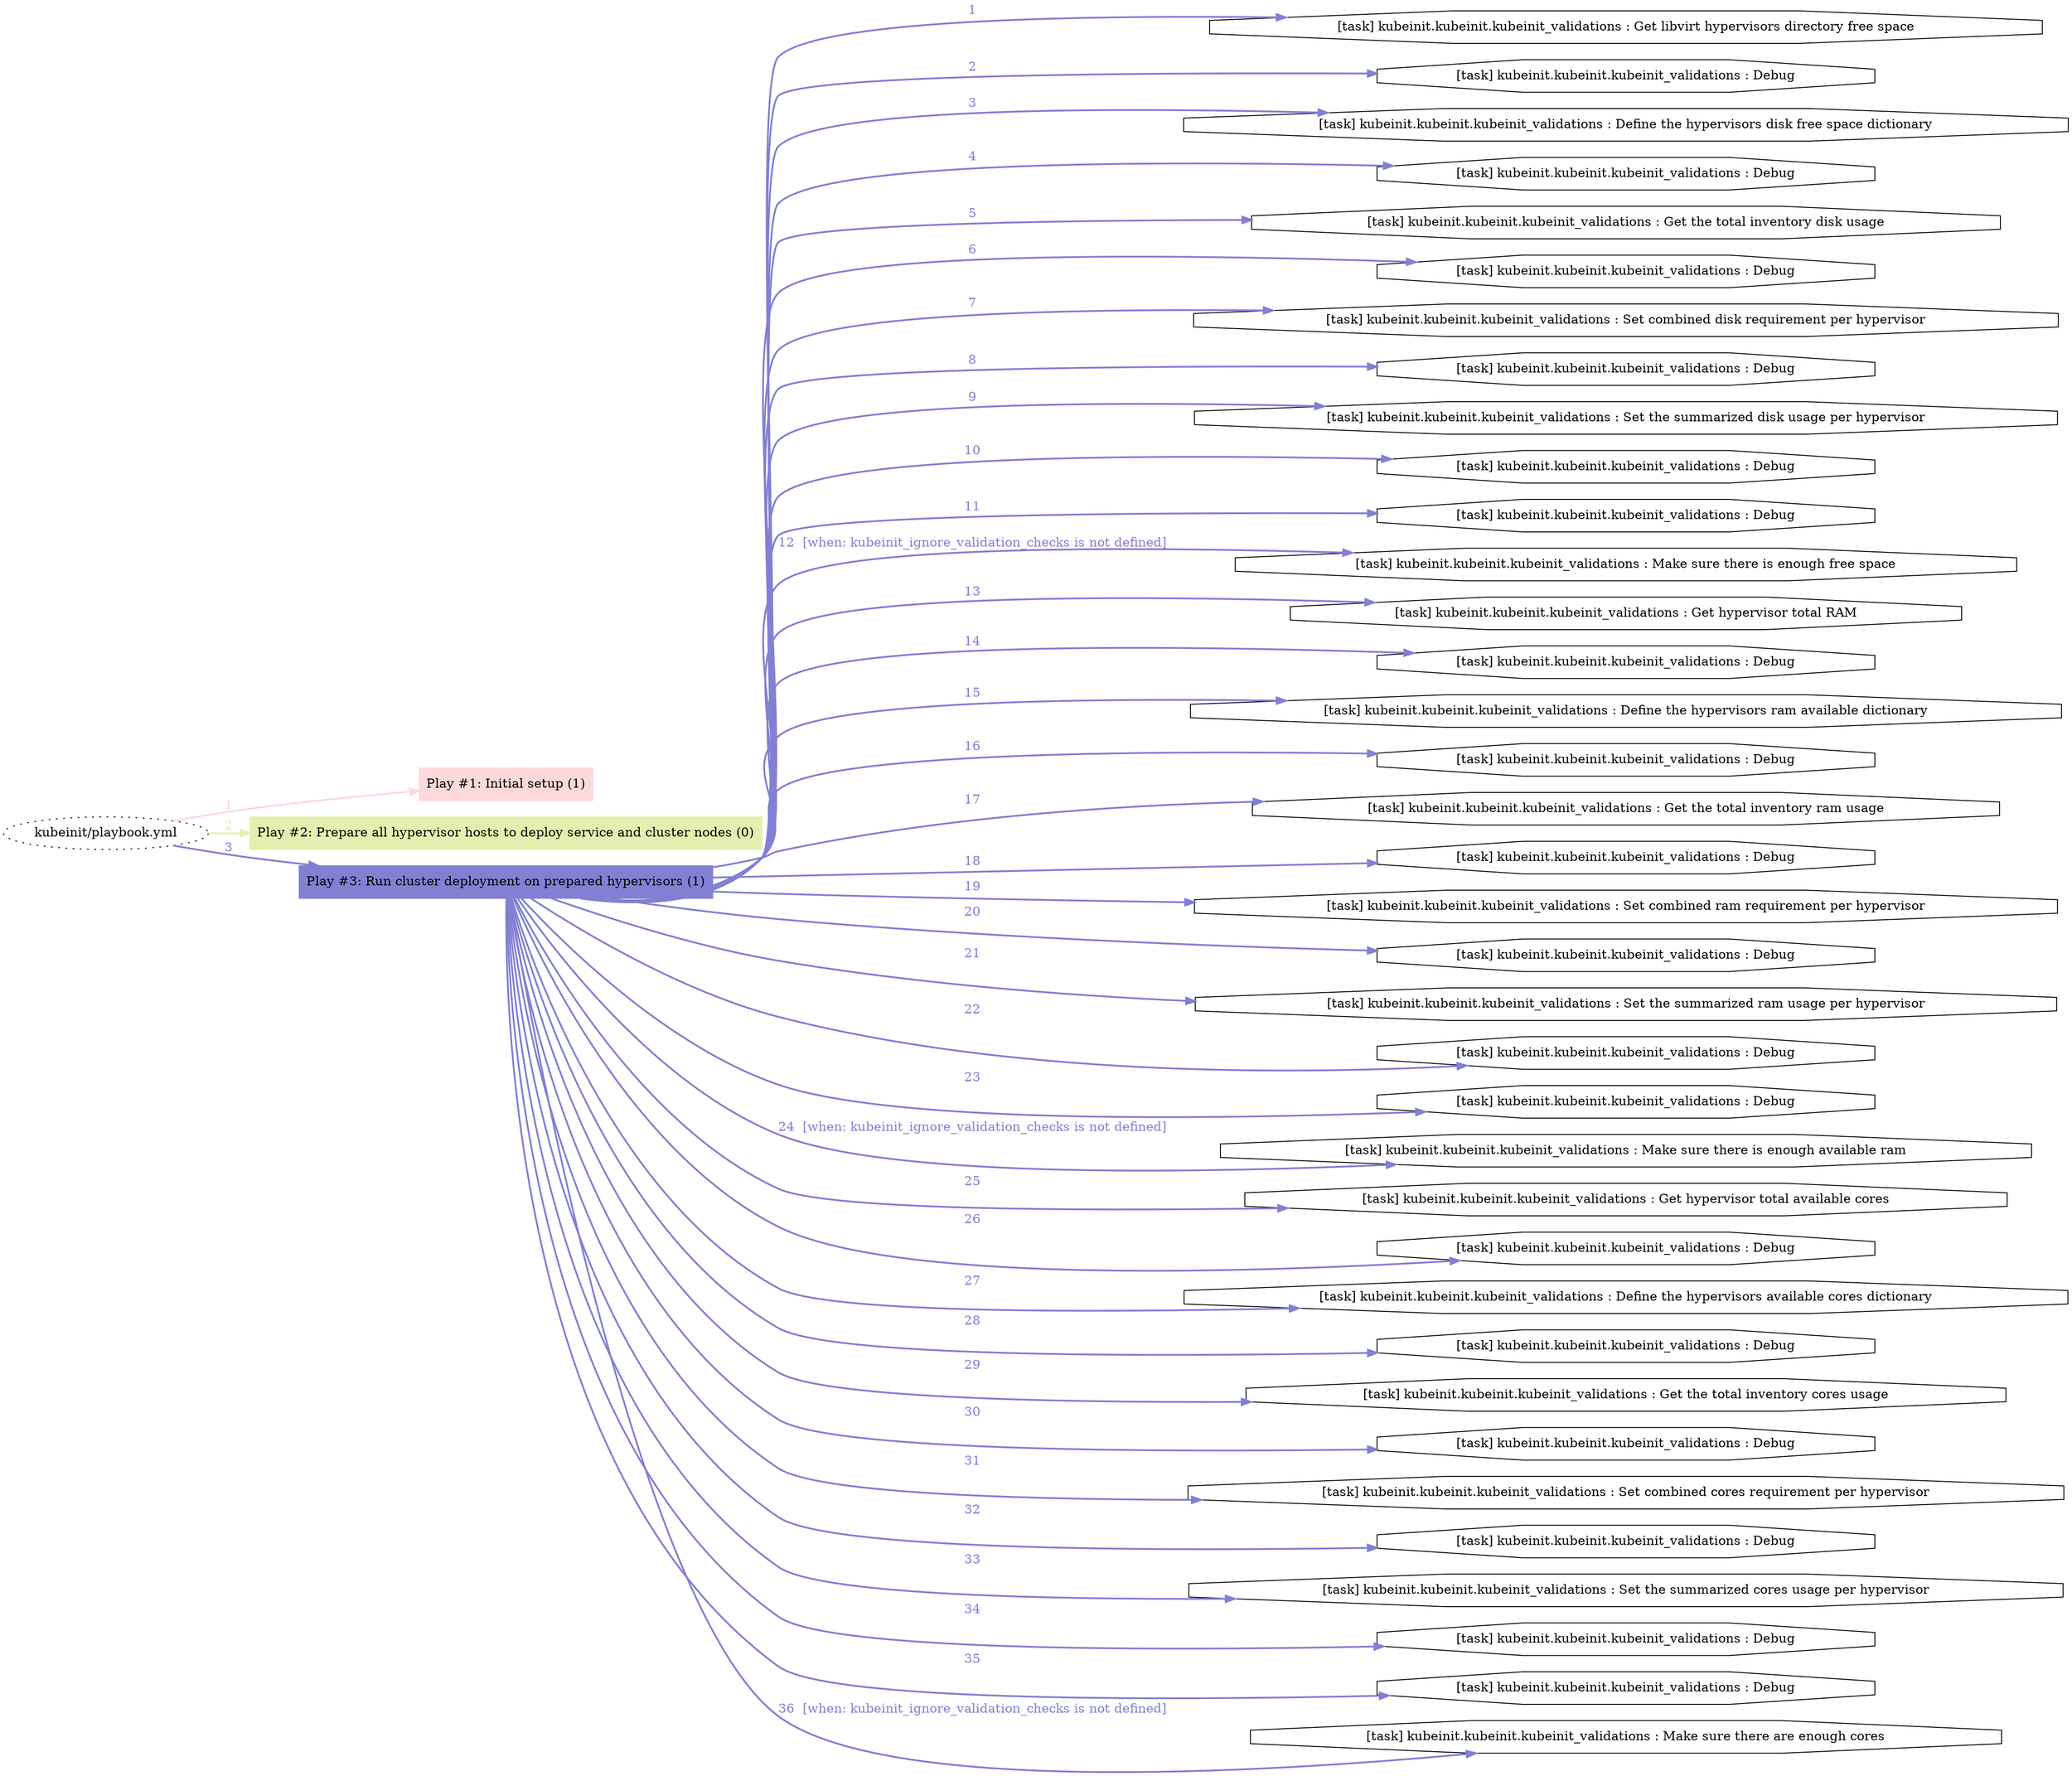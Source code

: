 digraph "kubeinit/playbook.yml "{
	graph [concentrate=true ordering=in rankdir=LR ratio=fill]
	edge [esep=5 sep=10]
	"kubeinit/playbook.yml" [id=root_node style=dotted]
	subgraph "Play #1: Initial setup (1) "{
		"Play #1: Initial setup (1)" [color="#fdd9dc" fontcolor="#000000" id="play_24fb75c2-6815-46d8-88d4-c994b70fb537" shape=box style=filled tooltip=localhost]
		"kubeinit/playbook.yml" -> "Play #1: Initial setup (1)" [label=1 color="#fdd9dc" fontcolor="#fdd9dc" id="edge_13fed484-574b-4e86-bdf0-94949482aa72" style=bold]
	}
	subgraph "Play #2: Prepare all hypervisor hosts to deploy service and cluster nodes (0) "{
		"Play #2: Prepare all hypervisor hosts to deploy service and cluster nodes (0)" [color="#e6eeaf" fontcolor="#000000" id="play_ed9e0b68-f28a-4765-a0ff-b010720c57d9" shape=box style=filled tooltip=""]
		"kubeinit/playbook.yml" -> "Play #2: Prepare all hypervisor hosts to deploy service and cluster nodes (0)" [label=2 color="#e6eeaf" fontcolor="#e6eeaf" id="edge_10acfaeb-43ae-4b09-b0cf-1b58d05eb108" style=bold]
	}
	subgraph "Play #3: Run cluster deployment on prepared hypervisors (1) "{
		"Play #3: Run cluster deployment on prepared hypervisors (1)" [color="#8280d3" fontcolor="#000000" id="play_1e17b2bf-5a1c-4162-bace-7dd18be45314" shape=box style=filled tooltip=localhost]
		"kubeinit/playbook.yml" -> "Play #3: Run cluster deployment on prepared hypervisors (1)" [label=3 color="#8280d3" fontcolor="#8280d3" id="edge_cea04368-3c45-42a5-b824-e70557d52b0d" style=bold]
		"task_83dd01d8-40ab-43de-b536-920f850e17b6" [label="[task] kubeinit.kubeinit.kubeinit_validations : Get libvirt hypervisors directory free space" id="task_83dd01d8-40ab-43de-b536-920f850e17b6" shape=octagon tooltip="[task] kubeinit.kubeinit.kubeinit_validations : Get libvirt hypervisors directory free space"]
		"Play #3: Run cluster deployment on prepared hypervisors (1)" -> "task_83dd01d8-40ab-43de-b536-920f850e17b6" [label=1 color="#8280d3" fontcolor="#8280d3" id="edge_eed8bcc7-b721-48f6-9f1d-303b26edc742" style=bold]
		"task_765f353a-6813-46b3-b814-9992fc77e1b1" [label="[task] kubeinit.kubeinit.kubeinit_validations : Debug" id="task_765f353a-6813-46b3-b814-9992fc77e1b1" shape=octagon tooltip="[task] kubeinit.kubeinit.kubeinit_validations : Debug"]
		"Play #3: Run cluster deployment on prepared hypervisors (1)" -> "task_765f353a-6813-46b3-b814-9992fc77e1b1" [label=2 color="#8280d3" fontcolor="#8280d3" id="edge_e1ec18bd-671f-4e68-92da-dc47e75bf1e6" style=bold]
		"task_bc348d89-4e29-4530-a941-0dc997a96cbf" [label="[task] kubeinit.kubeinit.kubeinit_validations : Define the hypervisors disk free space dictionary" id="task_bc348d89-4e29-4530-a941-0dc997a96cbf" shape=octagon tooltip="[task] kubeinit.kubeinit.kubeinit_validations : Define the hypervisors disk free space dictionary"]
		"Play #3: Run cluster deployment on prepared hypervisors (1)" -> "task_bc348d89-4e29-4530-a941-0dc997a96cbf" [label=3 color="#8280d3" fontcolor="#8280d3" id="edge_081a8d68-b88f-48e8-8dbc-e8920d97f3d1" style=bold]
		"task_a8ff24a5-8932-482c-9c84-efc0dc3304af" [label="[task] kubeinit.kubeinit.kubeinit_validations : Debug" id="task_a8ff24a5-8932-482c-9c84-efc0dc3304af" shape=octagon tooltip="[task] kubeinit.kubeinit.kubeinit_validations : Debug"]
		"Play #3: Run cluster deployment on prepared hypervisors (1)" -> "task_a8ff24a5-8932-482c-9c84-efc0dc3304af" [label=4 color="#8280d3" fontcolor="#8280d3" id="edge_8c5164bc-7c07-4320-beee-6a2cccb878a9" style=bold]
		"task_b8b61879-8832-48c1-b625-a41c710a2b7f" [label="[task] kubeinit.kubeinit.kubeinit_validations : Get the total inventory disk usage" id="task_b8b61879-8832-48c1-b625-a41c710a2b7f" shape=octagon tooltip="[task] kubeinit.kubeinit.kubeinit_validations : Get the total inventory disk usage"]
		"Play #3: Run cluster deployment on prepared hypervisors (1)" -> "task_b8b61879-8832-48c1-b625-a41c710a2b7f" [label=5 color="#8280d3" fontcolor="#8280d3" id="edge_68e0cb77-1fea-4bcd-973f-e47c73256648" style=bold]
		"task_3f01afcd-8ebd-48d8-966e-fad339e99b3b" [label="[task] kubeinit.kubeinit.kubeinit_validations : Debug" id="task_3f01afcd-8ebd-48d8-966e-fad339e99b3b" shape=octagon tooltip="[task] kubeinit.kubeinit.kubeinit_validations : Debug"]
		"Play #3: Run cluster deployment on prepared hypervisors (1)" -> "task_3f01afcd-8ebd-48d8-966e-fad339e99b3b" [label=6 color="#8280d3" fontcolor="#8280d3" id="edge_b365dc70-a351-4009-87c9-35759545b05e" style=bold]
		"task_77aafd21-fff3-408e-82eb-adfe6663bca0" [label="[task] kubeinit.kubeinit.kubeinit_validations : Set combined disk requirement per hypervisor" id="task_77aafd21-fff3-408e-82eb-adfe6663bca0" shape=octagon tooltip="[task] kubeinit.kubeinit.kubeinit_validations : Set combined disk requirement per hypervisor"]
		"Play #3: Run cluster deployment on prepared hypervisors (1)" -> "task_77aafd21-fff3-408e-82eb-adfe6663bca0" [label=7 color="#8280d3" fontcolor="#8280d3" id="edge_20d12fea-7f61-4691-828b-af84dc0120f7" style=bold]
		"task_037be053-4fe4-4d70-ae29-0df8e775f8a9" [label="[task] kubeinit.kubeinit.kubeinit_validations : Debug" id="task_037be053-4fe4-4d70-ae29-0df8e775f8a9" shape=octagon tooltip="[task] kubeinit.kubeinit.kubeinit_validations : Debug"]
		"Play #3: Run cluster deployment on prepared hypervisors (1)" -> "task_037be053-4fe4-4d70-ae29-0df8e775f8a9" [label=8 color="#8280d3" fontcolor="#8280d3" id="edge_b1fc99e5-ca45-46fc-a3d4-a4eb245bf460" style=bold]
		"task_4605a27a-7c1c-4de2-9421-15da4f2d6b1b" [label="[task] kubeinit.kubeinit.kubeinit_validations : Set the summarized disk usage per hypervisor" id="task_4605a27a-7c1c-4de2-9421-15da4f2d6b1b" shape=octagon tooltip="[task] kubeinit.kubeinit.kubeinit_validations : Set the summarized disk usage per hypervisor"]
		"Play #3: Run cluster deployment on prepared hypervisors (1)" -> "task_4605a27a-7c1c-4de2-9421-15da4f2d6b1b" [label=9 color="#8280d3" fontcolor="#8280d3" id="edge_a53407ee-4844-45ca-a3d9-ad08af181c9d" style=bold]
		"task_3b2d5c97-4b31-46d0-ad9c-7cc69aff1fc2" [label="[task] kubeinit.kubeinit.kubeinit_validations : Debug" id="task_3b2d5c97-4b31-46d0-ad9c-7cc69aff1fc2" shape=octagon tooltip="[task] kubeinit.kubeinit.kubeinit_validations : Debug"]
		"Play #3: Run cluster deployment on prepared hypervisors (1)" -> "task_3b2d5c97-4b31-46d0-ad9c-7cc69aff1fc2" [label=10 color="#8280d3" fontcolor="#8280d3" id="edge_acb30db3-51ca-4ca7-af07-5e6d0042d3ae" style=bold]
		"task_53fa88aa-d3af-47ae-af16-f2174f4db0d8" [label="[task] kubeinit.kubeinit.kubeinit_validations : Debug" id="task_53fa88aa-d3af-47ae-af16-f2174f4db0d8" shape=octagon tooltip="[task] kubeinit.kubeinit.kubeinit_validations : Debug"]
		"Play #3: Run cluster deployment on prepared hypervisors (1)" -> "task_53fa88aa-d3af-47ae-af16-f2174f4db0d8" [label=11 color="#8280d3" fontcolor="#8280d3" id="edge_5f9df792-999f-4526-b47f-a001cb876d1e" style=bold]
		"task_f878bf06-3a7a-43f3-aa01-3f13181407a8" [label="[task] kubeinit.kubeinit.kubeinit_validations : Make sure there is enough free space" id="task_f878bf06-3a7a-43f3-aa01-3f13181407a8" shape=octagon tooltip="[task] kubeinit.kubeinit.kubeinit_validations : Make sure there is enough free space"]
		"Play #3: Run cluster deployment on prepared hypervisors (1)" -> "task_f878bf06-3a7a-43f3-aa01-3f13181407a8" [label="12  [when: kubeinit_ignore_validation_checks is not defined]" color="#8280d3" fontcolor="#8280d3" id="edge_513b5e8c-987c-4314-b89c-478ce0f18264" style=bold]
		"task_4ac53af7-c141-413b-a589-34b427cc93d8" [label="[task] kubeinit.kubeinit.kubeinit_validations : Get hypervisor total RAM" id="task_4ac53af7-c141-413b-a589-34b427cc93d8" shape=octagon tooltip="[task] kubeinit.kubeinit.kubeinit_validations : Get hypervisor total RAM"]
		"Play #3: Run cluster deployment on prepared hypervisors (1)" -> "task_4ac53af7-c141-413b-a589-34b427cc93d8" [label=13 color="#8280d3" fontcolor="#8280d3" id="edge_04350db0-8bbb-495c-95ae-53e328a88f4c" style=bold]
		"task_594ea2d7-6e66-4949-a9d5-5295ab7772da" [label="[task] kubeinit.kubeinit.kubeinit_validations : Debug" id="task_594ea2d7-6e66-4949-a9d5-5295ab7772da" shape=octagon tooltip="[task] kubeinit.kubeinit.kubeinit_validations : Debug"]
		"Play #3: Run cluster deployment on prepared hypervisors (1)" -> "task_594ea2d7-6e66-4949-a9d5-5295ab7772da" [label=14 color="#8280d3" fontcolor="#8280d3" id="edge_27223651-2f45-4558-b412-dbca13175197" style=bold]
		"task_8bb328a4-dc4c-479b-bd06-fbf457ba4a7c" [label="[task] kubeinit.kubeinit.kubeinit_validations : Define the hypervisors ram available dictionary" id="task_8bb328a4-dc4c-479b-bd06-fbf457ba4a7c" shape=octagon tooltip="[task] kubeinit.kubeinit.kubeinit_validations : Define the hypervisors ram available dictionary"]
		"Play #3: Run cluster deployment on prepared hypervisors (1)" -> "task_8bb328a4-dc4c-479b-bd06-fbf457ba4a7c" [label=15 color="#8280d3" fontcolor="#8280d3" id="edge_38d2f342-8f7f-40c3-b3f6-7209a01803c3" style=bold]
		"task_2b7b0cb1-8212-4336-896d-6e6e70edd596" [label="[task] kubeinit.kubeinit.kubeinit_validations : Debug" id="task_2b7b0cb1-8212-4336-896d-6e6e70edd596" shape=octagon tooltip="[task] kubeinit.kubeinit.kubeinit_validations : Debug"]
		"Play #3: Run cluster deployment on prepared hypervisors (1)" -> "task_2b7b0cb1-8212-4336-896d-6e6e70edd596" [label=16 color="#8280d3" fontcolor="#8280d3" id="edge_ac8cf32b-25d7-431f-a5b0-e17ff321c5da" style=bold]
		"task_35d02357-5813-4f2e-9098-2664f63ef50c" [label="[task] kubeinit.kubeinit.kubeinit_validations : Get the total inventory ram usage" id="task_35d02357-5813-4f2e-9098-2664f63ef50c" shape=octagon tooltip="[task] kubeinit.kubeinit.kubeinit_validations : Get the total inventory ram usage"]
		"Play #3: Run cluster deployment on prepared hypervisors (1)" -> "task_35d02357-5813-4f2e-9098-2664f63ef50c" [label=17 color="#8280d3" fontcolor="#8280d3" id="edge_67f47f75-fafd-44cf-ad27-7578467346db" style=bold]
		"task_b5b7ca58-fd78-40ad-8264-d318143ee2b2" [label="[task] kubeinit.kubeinit.kubeinit_validations : Debug" id="task_b5b7ca58-fd78-40ad-8264-d318143ee2b2" shape=octagon tooltip="[task] kubeinit.kubeinit.kubeinit_validations : Debug"]
		"Play #3: Run cluster deployment on prepared hypervisors (1)" -> "task_b5b7ca58-fd78-40ad-8264-d318143ee2b2" [label=18 color="#8280d3" fontcolor="#8280d3" id="edge_4a8c128b-ff0b-4487-8fb6-1d5771b5e2cc" style=bold]
		"task_47584203-13b1-4a92-b611-dc9243e3e81c" [label="[task] kubeinit.kubeinit.kubeinit_validations : Set combined ram requirement per hypervisor" id="task_47584203-13b1-4a92-b611-dc9243e3e81c" shape=octagon tooltip="[task] kubeinit.kubeinit.kubeinit_validations : Set combined ram requirement per hypervisor"]
		"Play #3: Run cluster deployment on prepared hypervisors (1)" -> "task_47584203-13b1-4a92-b611-dc9243e3e81c" [label=19 color="#8280d3" fontcolor="#8280d3" id="edge_2773466c-758d-4dd6-b074-3f252f259af8" style=bold]
		"task_7ac4e672-e93a-4476-8c39-f63226f392b2" [label="[task] kubeinit.kubeinit.kubeinit_validations : Debug" id="task_7ac4e672-e93a-4476-8c39-f63226f392b2" shape=octagon tooltip="[task] kubeinit.kubeinit.kubeinit_validations : Debug"]
		"Play #3: Run cluster deployment on prepared hypervisors (1)" -> "task_7ac4e672-e93a-4476-8c39-f63226f392b2" [label=20 color="#8280d3" fontcolor="#8280d3" id="edge_07f5d244-496f-4e85-82a2-8229c3c51c69" style=bold]
		"task_5a90876d-39b6-488d-8c69-d03e0f4d4b4d" [label="[task] kubeinit.kubeinit.kubeinit_validations : Set the summarized ram usage per hypervisor" id="task_5a90876d-39b6-488d-8c69-d03e0f4d4b4d" shape=octagon tooltip="[task] kubeinit.kubeinit.kubeinit_validations : Set the summarized ram usage per hypervisor"]
		"Play #3: Run cluster deployment on prepared hypervisors (1)" -> "task_5a90876d-39b6-488d-8c69-d03e0f4d4b4d" [label=21 color="#8280d3" fontcolor="#8280d3" id="edge_3c1e0e26-2230-4aaa-9ac8-7c91e7e67e72" style=bold]
		"task_67532cd4-eeaf-4596-b524-5c85d5ba5eb4" [label="[task] kubeinit.kubeinit.kubeinit_validations : Debug" id="task_67532cd4-eeaf-4596-b524-5c85d5ba5eb4" shape=octagon tooltip="[task] kubeinit.kubeinit.kubeinit_validations : Debug"]
		"Play #3: Run cluster deployment on prepared hypervisors (1)" -> "task_67532cd4-eeaf-4596-b524-5c85d5ba5eb4" [label=22 color="#8280d3" fontcolor="#8280d3" id="edge_5f4534c6-7611-4995-80ff-2f1696fca370" style=bold]
		"task_bab26099-e0c0-42c1-b8cb-9284d4387a09" [label="[task] kubeinit.kubeinit.kubeinit_validations : Debug" id="task_bab26099-e0c0-42c1-b8cb-9284d4387a09" shape=octagon tooltip="[task] kubeinit.kubeinit.kubeinit_validations : Debug"]
		"Play #3: Run cluster deployment on prepared hypervisors (1)" -> "task_bab26099-e0c0-42c1-b8cb-9284d4387a09" [label=23 color="#8280d3" fontcolor="#8280d3" id="edge_d2ec7497-2ff6-447c-9dfd-f631b1890b6a" style=bold]
		"task_cd4d2bcd-e2e0-478c-91cd-ceebc6716410" [label="[task] kubeinit.kubeinit.kubeinit_validations : Make sure there is enough available ram" id="task_cd4d2bcd-e2e0-478c-91cd-ceebc6716410" shape=octagon tooltip="[task] kubeinit.kubeinit.kubeinit_validations : Make sure there is enough available ram"]
		"Play #3: Run cluster deployment on prepared hypervisors (1)" -> "task_cd4d2bcd-e2e0-478c-91cd-ceebc6716410" [label="24  [when: kubeinit_ignore_validation_checks is not defined]" color="#8280d3" fontcolor="#8280d3" id="edge_42b8f3ad-7f50-4322-8fa5-1e32a64ef8a2" style=bold]
		"task_cd58d1a5-255b-4cc3-be41-025c81829108" [label="[task] kubeinit.kubeinit.kubeinit_validations : Get hypervisor total available cores" id="task_cd58d1a5-255b-4cc3-be41-025c81829108" shape=octagon tooltip="[task] kubeinit.kubeinit.kubeinit_validations : Get hypervisor total available cores"]
		"Play #3: Run cluster deployment on prepared hypervisors (1)" -> "task_cd58d1a5-255b-4cc3-be41-025c81829108" [label=25 color="#8280d3" fontcolor="#8280d3" id="edge_5e14fab2-93c5-4a7f-b64a-0afc5668bf02" style=bold]
		"task_e0104129-c421-43dd-9b54-e4b9bc9f4227" [label="[task] kubeinit.kubeinit.kubeinit_validations : Debug" id="task_e0104129-c421-43dd-9b54-e4b9bc9f4227" shape=octagon tooltip="[task] kubeinit.kubeinit.kubeinit_validations : Debug"]
		"Play #3: Run cluster deployment on prepared hypervisors (1)" -> "task_e0104129-c421-43dd-9b54-e4b9bc9f4227" [label=26 color="#8280d3" fontcolor="#8280d3" id="edge_3c9ac792-7197-41c6-8803-8648e9277953" style=bold]
		"task_e6db1691-84e9-4a14-9568-048bee86a40b" [label="[task] kubeinit.kubeinit.kubeinit_validations : Define the hypervisors available cores dictionary" id="task_e6db1691-84e9-4a14-9568-048bee86a40b" shape=octagon tooltip="[task] kubeinit.kubeinit.kubeinit_validations : Define the hypervisors available cores dictionary"]
		"Play #3: Run cluster deployment on prepared hypervisors (1)" -> "task_e6db1691-84e9-4a14-9568-048bee86a40b" [label=27 color="#8280d3" fontcolor="#8280d3" id="edge_32ea9da7-95c8-4598-8335-c862590b08ce" style=bold]
		"task_82bec080-3a2b-4d0d-8d23-003673d7cf79" [label="[task] kubeinit.kubeinit.kubeinit_validations : Debug" id="task_82bec080-3a2b-4d0d-8d23-003673d7cf79" shape=octagon tooltip="[task] kubeinit.kubeinit.kubeinit_validations : Debug"]
		"Play #3: Run cluster deployment on prepared hypervisors (1)" -> "task_82bec080-3a2b-4d0d-8d23-003673d7cf79" [label=28 color="#8280d3" fontcolor="#8280d3" id="edge_f81947ac-a031-48f8-b05f-95dad06622de" style=bold]
		"task_80381820-e4dd-44e6-8661-0e0afde870b9" [label="[task] kubeinit.kubeinit.kubeinit_validations : Get the total inventory cores usage" id="task_80381820-e4dd-44e6-8661-0e0afde870b9" shape=octagon tooltip="[task] kubeinit.kubeinit.kubeinit_validations : Get the total inventory cores usage"]
		"Play #3: Run cluster deployment on prepared hypervisors (1)" -> "task_80381820-e4dd-44e6-8661-0e0afde870b9" [label=29 color="#8280d3" fontcolor="#8280d3" id="edge_31832fc2-e261-4a75-acc6-18da87e82205" style=bold]
		"task_8dce52c0-f5ff-4700-941a-81c9fa3f7f0b" [label="[task] kubeinit.kubeinit.kubeinit_validations : Debug" id="task_8dce52c0-f5ff-4700-941a-81c9fa3f7f0b" shape=octagon tooltip="[task] kubeinit.kubeinit.kubeinit_validations : Debug"]
		"Play #3: Run cluster deployment on prepared hypervisors (1)" -> "task_8dce52c0-f5ff-4700-941a-81c9fa3f7f0b" [label=30 color="#8280d3" fontcolor="#8280d3" id="edge_031ea202-5f2a-4f52-a166-0aa6c3c01a63" style=bold]
		"task_b9e27d86-5a23-44f9-beda-7f2341edf5ce" [label="[task] kubeinit.kubeinit.kubeinit_validations : Set combined cores requirement per hypervisor" id="task_b9e27d86-5a23-44f9-beda-7f2341edf5ce" shape=octagon tooltip="[task] kubeinit.kubeinit.kubeinit_validations : Set combined cores requirement per hypervisor"]
		"Play #3: Run cluster deployment on prepared hypervisors (1)" -> "task_b9e27d86-5a23-44f9-beda-7f2341edf5ce" [label=31 color="#8280d3" fontcolor="#8280d3" id="edge_d901d6cc-194b-4f81-96a6-4434bf075ae7" style=bold]
		"task_41d25306-b8c3-4263-ab7a-efcfa6e3df60" [label="[task] kubeinit.kubeinit.kubeinit_validations : Debug" id="task_41d25306-b8c3-4263-ab7a-efcfa6e3df60" shape=octagon tooltip="[task] kubeinit.kubeinit.kubeinit_validations : Debug"]
		"Play #3: Run cluster deployment on prepared hypervisors (1)" -> "task_41d25306-b8c3-4263-ab7a-efcfa6e3df60" [label=32 color="#8280d3" fontcolor="#8280d3" id="edge_f24dbadd-8152-47c3-9278-6f0502c44b7e" style=bold]
		"task_ffa66f61-95b5-4e22-9a34-f3d26714861c" [label="[task] kubeinit.kubeinit.kubeinit_validations : Set the summarized cores usage per hypervisor" id="task_ffa66f61-95b5-4e22-9a34-f3d26714861c" shape=octagon tooltip="[task] kubeinit.kubeinit.kubeinit_validations : Set the summarized cores usage per hypervisor"]
		"Play #3: Run cluster deployment on prepared hypervisors (1)" -> "task_ffa66f61-95b5-4e22-9a34-f3d26714861c" [label=33 color="#8280d3" fontcolor="#8280d3" id="edge_aec10efb-b108-482b-893d-93b9f75b757d" style=bold]
		"task_ca79ad17-3242-480b-be83-ff097805da57" [label="[task] kubeinit.kubeinit.kubeinit_validations : Debug" id="task_ca79ad17-3242-480b-be83-ff097805da57" shape=octagon tooltip="[task] kubeinit.kubeinit.kubeinit_validations : Debug"]
		"Play #3: Run cluster deployment on prepared hypervisors (1)" -> "task_ca79ad17-3242-480b-be83-ff097805da57" [label=34 color="#8280d3" fontcolor="#8280d3" id="edge_afca12de-dca3-4f79-828a-1a51bafe86c1" style=bold]
		"task_b3638930-6726-426b-804c-384872ae1fa8" [label="[task] kubeinit.kubeinit.kubeinit_validations : Debug" id="task_b3638930-6726-426b-804c-384872ae1fa8" shape=octagon tooltip="[task] kubeinit.kubeinit.kubeinit_validations : Debug"]
		"Play #3: Run cluster deployment on prepared hypervisors (1)" -> "task_b3638930-6726-426b-804c-384872ae1fa8" [label=35 color="#8280d3" fontcolor="#8280d3" id="edge_96c97694-59d0-4f81-bf27-b907db555b03" style=bold]
		"task_586278cf-f437-49e5-850e-2329860570fd" [label="[task] kubeinit.kubeinit.kubeinit_validations : Make sure there are enough cores" id="task_586278cf-f437-49e5-850e-2329860570fd" shape=octagon tooltip="[task] kubeinit.kubeinit.kubeinit_validations : Make sure there are enough cores"]
		"Play #3: Run cluster deployment on prepared hypervisors (1)" -> "task_586278cf-f437-49e5-850e-2329860570fd" [label="36  [when: kubeinit_ignore_validation_checks is not defined]" color="#8280d3" fontcolor="#8280d3" id="edge_00a54378-9374-4d0a-a1aa-67c5bd092e50" style=bold]
	}
}
